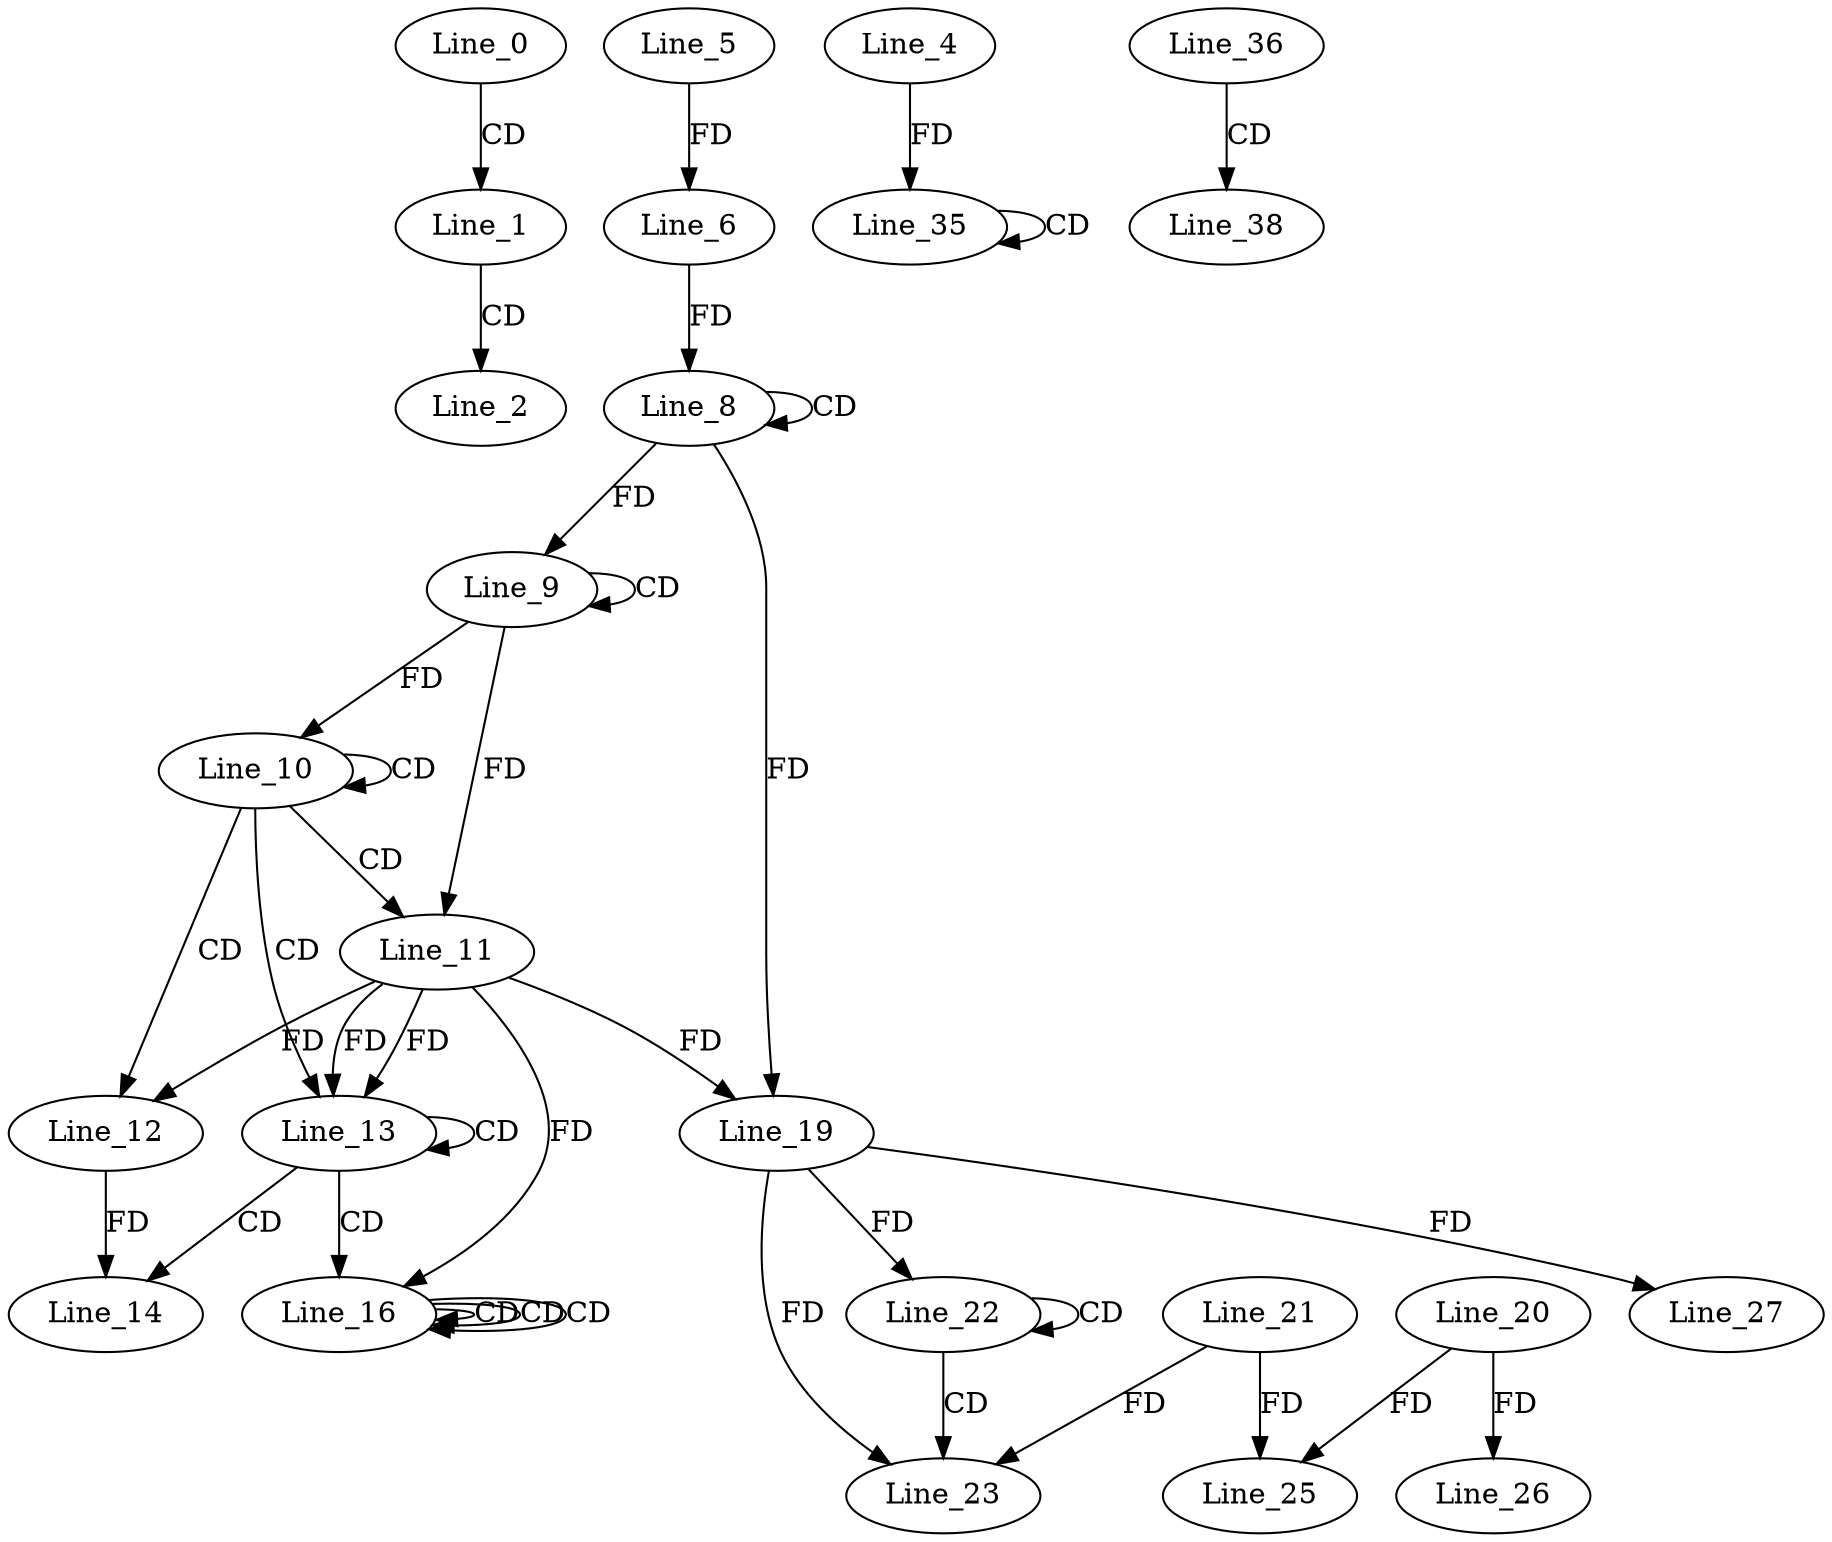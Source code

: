 digraph G {
  Line_0;
  Line_1;
  Line_2;
  Line_5;
  Line_6;
  Line_8;
  Line_8;
  Line_6;
  Line_9;
  Line_9;
  Line_10;
  Line_10;
  Line_11;
  Line_11;
  Line_12;
  Line_12;
  Line_13;
  Line_13;
  Line_14;
  Line_16;
  Line_16;
  Line_16;
  Line_16;
  Line_16;
  Line_19;
  Line_22;
  Line_22;
  Line_19;
  Line_23;
  Line_21;
  Line_23;
  Line_20;
  Line_25;
  Line_25;
  Line_25;
  Line_26;
  Line_27;
  Line_4;
  Line_35;
  Line_35;
  Line_35;
  Line_36;
  Line_38;
  Line_0 -> Line_1 [ label="CD" ];
  Line_1 -> Line_2 [ label="CD" ];
  Line_5 -> Line_6 [ label="FD" ];
  Line_8 -> Line_8 [ label="CD" ];
  Line_6 -> Line_8 [ label="FD" ];
  Line_9 -> Line_9 [ label="CD" ];
  Line_8 -> Line_9 [ label="FD" ];
  Line_10 -> Line_10 [ label="CD" ];
  Line_9 -> Line_10 [ label="FD" ];
  Line_10 -> Line_11 [ label="CD" ];
  Line_9 -> Line_11 [ label="FD" ];
  Line_10 -> Line_12 [ label="CD" ];
  Line_11 -> Line_12 [ label="FD" ];
  Line_10 -> Line_13 [ label="CD" ];
  Line_11 -> Line_13 [ label="FD" ];
  Line_13 -> Line_13 [ label="CD" ];
  Line_11 -> Line_13 [ label="FD" ];
  Line_13 -> Line_14 [ label="CD" ];
  Line_12 -> Line_14 [ label="FD" ];
  Line_13 -> Line_16 [ label="CD" ];
  Line_16 -> Line_16 [ label="CD" ];
  Line_16 -> Line_16 [ label="CD" ];
  Line_11 -> Line_16 [ label="FD" ];
  Line_16 -> Line_16 [ label="CD" ];
  Line_8 -> Line_19 [ label="FD" ];
  Line_11 -> Line_19 [ label="FD" ];
  Line_22 -> Line_22 [ label="CD" ];
  Line_19 -> Line_22 [ label="FD" ];
  Line_22 -> Line_23 [ label="CD" ];
  Line_21 -> Line_23 [ label="FD" ];
  Line_19 -> Line_23 [ label="FD" ];
  Line_20 -> Line_25 [ label="FD" ];
  Line_21 -> Line_25 [ label="FD" ];
  Line_20 -> Line_26 [ label="FD" ];
  Line_19 -> Line_27 [ label="FD" ];
  Line_4 -> Line_35 [ label="FD" ];
  Line_35 -> Line_35 [ label="CD" ];
  Line_36 -> Line_38 [ label="CD" ];
}
